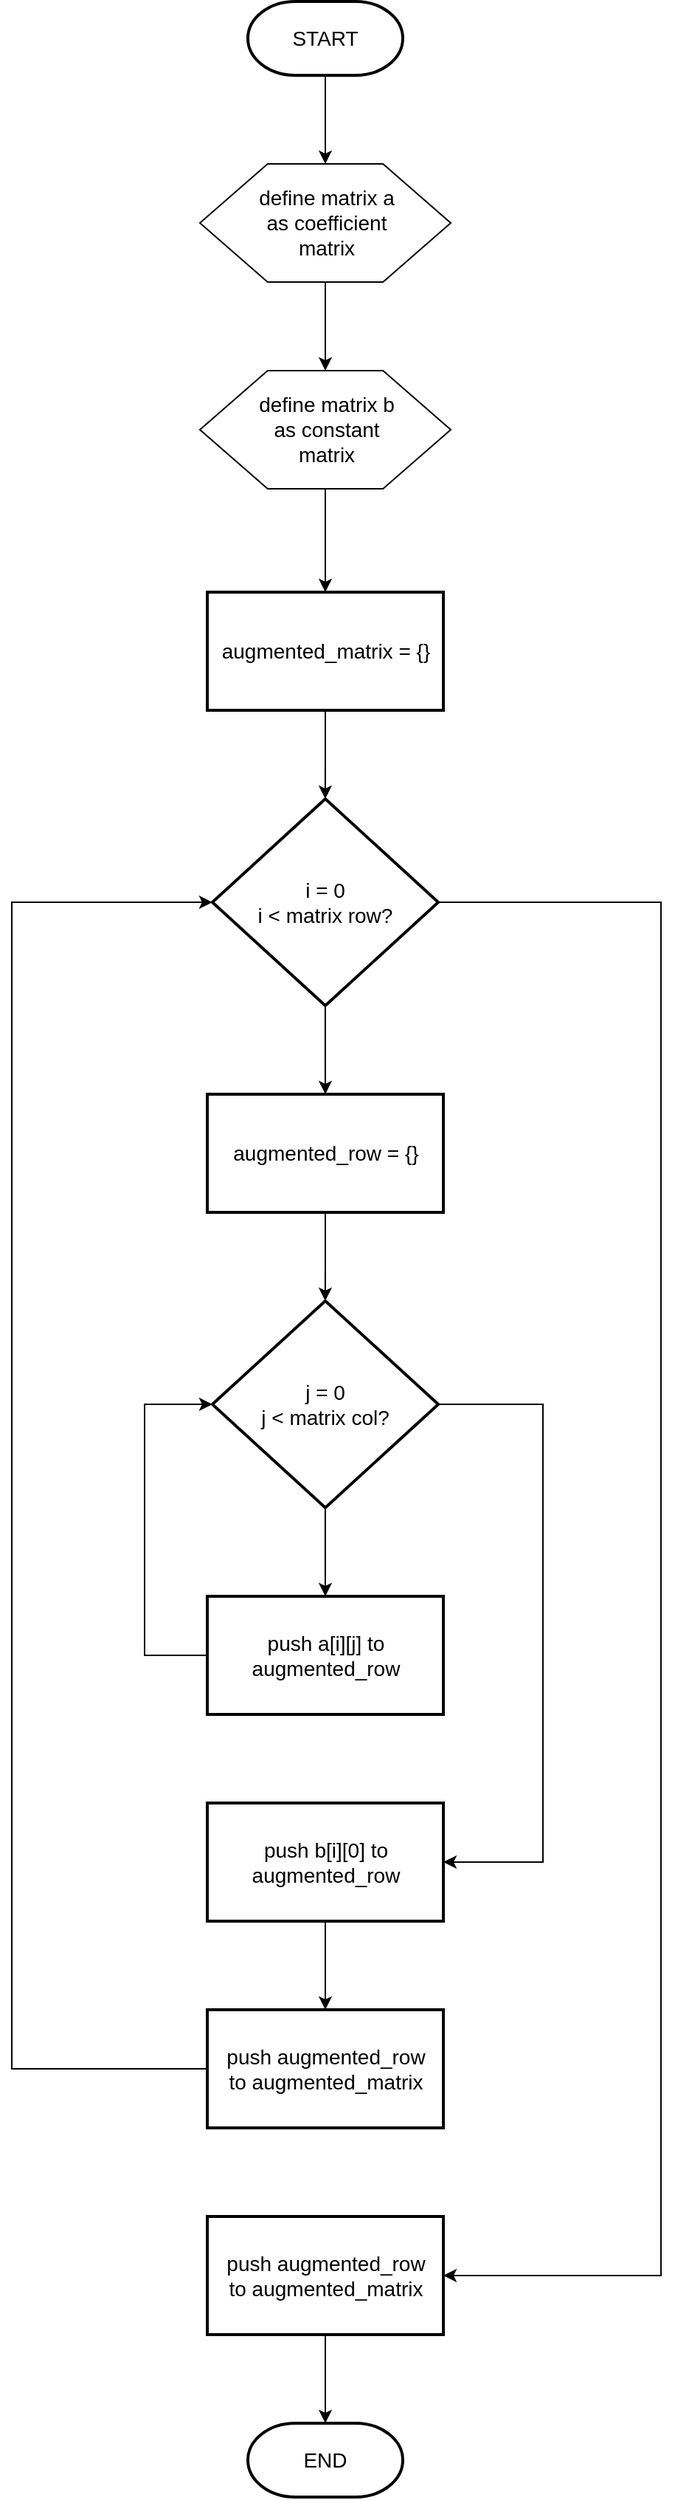 <mxfile version="28.2.5">
  <diagram name="Page-1" id="wNgv3LU53BIYbwtRCLPT">
    <mxGraphModel dx="1895" dy="1002" grid="1" gridSize="10" guides="1" tooltips="1" connect="1" arrows="1" fold="1" page="1" pageScale="1" pageWidth="850" pageHeight="1100" math="0" shadow="0">
      <root>
        <mxCell id="0" />
        <mxCell id="1" parent="0" />
        <mxCell id="mDl8DoPaSXY-WUQ-JjEF-4" value="" style="edgeStyle=orthogonalEdgeStyle;rounded=0;orthogonalLoop=1;jettySize=auto;html=1;" edge="1" parent="1" source="mDl8DoPaSXY-WUQ-JjEF-1" target="mDl8DoPaSXY-WUQ-JjEF-2">
          <mxGeometry relative="1" as="geometry" />
        </mxCell>
        <mxCell id="mDl8DoPaSXY-WUQ-JjEF-1" value="START" style="strokeWidth=2;html=1;shape=mxgraph.flowchart.terminator;whiteSpace=wrap;fontSize=14;" vertex="1" parent="1">
          <mxGeometry x="320" y="30" width="105" height="50" as="geometry" />
        </mxCell>
        <mxCell id="mDl8DoPaSXY-WUQ-JjEF-5" value="" style="edgeStyle=orthogonalEdgeStyle;rounded=0;orthogonalLoop=1;jettySize=auto;html=1;" edge="1" parent="1" source="mDl8DoPaSXY-WUQ-JjEF-2" target="mDl8DoPaSXY-WUQ-JjEF-3">
          <mxGeometry relative="1" as="geometry" />
        </mxCell>
        <mxCell id="mDl8DoPaSXY-WUQ-JjEF-2" value="define matrix a&lt;div&gt;as coefficient&lt;/div&gt;&lt;div&gt;matrix&lt;/div&gt;" style="verticalLabelPosition=middle;verticalAlign=middle;html=1;shape=hexagon;perimeter=hexagonPerimeter2;arcSize=6;size=0.27;labelPosition=center;align=center;fontSize=14;" vertex="1" parent="1">
          <mxGeometry x="287.5" y="140" width="170" height="80" as="geometry" />
        </mxCell>
        <mxCell id="mDl8DoPaSXY-WUQ-JjEF-21" value="" style="edgeStyle=orthogonalEdgeStyle;rounded=0;orthogonalLoop=1;jettySize=auto;html=1;" edge="1" parent="1" source="mDl8DoPaSXY-WUQ-JjEF-3" target="mDl8DoPaSXY-WUQ-JjEF-20">
          <mxGeometry relative="1" as="geometry" />
        </mxCell>
        <mxCell id="mDl8DoPaSXY-WUQ-JjEF-3" value="define matrix b&lt;div&gt;as constant&lt;/div&gt;&lt;div&gt;matrix&lt;/div&gt;" style="verticalLabelPosition=middle;verticalAlign=middle;html=1;shape=hexagon;perimeter=hexagonPerimeter2;arcSize=6;size=0.27;labelPosition=center;align=center;fontSize=14;" vertex="1" parent="1">
          <mxGeometry x="287.5" y="280" width="170" height="80" as="geometry" />
        </mxCell>
        <mxCell id="mDl8DoPaSXY-WUQ-JjEF-10" value="" style="edgeStyle=orthogonalEdgeStyle;rounded=0;orthogonalLoop=1;jettySize=auto;html=1;" edge="1" parent="1" source="mDl8DoPaSXY-WUQ-JjEF-7" target="mDl8DoPaSXY-WUQ-JjEF-9">
          <mxGeometry relative="1" as="geometry" />
        </mxCell>
        <mxCell id="mDl8DoPaSXY-WUQ-JjEF-26" style="edgeStyle=orthogonalEdgeStyle;rounded=0;orthogonalLoop=1;jettySize=auto;html=1;exitX=1;exitY=0.5;exitDx=0;exitDy=0;exitPerimeter=0;entryX=1;entryY=0.5;entryDx=0;entryDy=0;" edge="1" parent="1" source="mDl8DoPaSXY-WUQ-JjEF-7" target="mDl8DoPaSXY-WUQ-JjEF-24">
          <mxGeometry relative="1" as="geometry">
            <Array as="points">
              <mxPoint x="600" y="640" />
              <mxPoint x="600" y="1570" />
            </Array>
          </mxGeometry>
        </mxCell>
        <mxCell id="mDl8DoPaSXY-WUQ-JjEF-7" value="i = 0&lt;div&gt;i &amp;lt; matrix row?&lt;/div&gt;" style="strokeWidth=2;html=1;shape=mxgraph.flowchart.decision;whiteSpace=wrap;fontSize=14;" vertex="1" parent="1">
          <mxGeometry x="295.93" y="570" width="153.13" height="140" as="geometry" />
        </mxCell>
        <mxCell id="mDl8DoPaSXY-WUQ-JjEF-12" value="" style="edgeStyle=orthogonalEdgeStyle;rounded=0;orthogonalLoop=1;jettySize=auto;html=1;" edge="1" parent="1" source="mDl8DoPaSXY-WUQ-JjEF-9" target="mDl8DoPaSXY-WUQ-JjEF-11">
          <mxGeometry relative="1" as="geometry" />
        </mxCell>
        <mxCell id="mDl8DoPaSXY-WUQ-JjEF-9" value="augmented_row = {}" style="rounded=1;whiteSpace=wrap;html=1;absoluteArcSize=1;arcSize=0;strokeWidth=2;fontSize=14;" vertex="1" parent="1">
          <mxGeometry x="292.5" y="770" width="160" height="80" as="geometry" />
        </mxCell>
        <mxCell id="mDl8DoPaSXY-WUQ-JjEF-14" value="" style="edgeStyle=orthogonalEdgeStyle;rounded=0;orthogonalLoop=1;jettySize=auto;html=1;" edge="1" parent="1" source="mDl8DoPaSXY-WUQ-JjEF-11" target="mDl8DoPaSXY-WUQ-JjEF-13">
          <mxGeometry relative="1" as="geometry" />
        </mxCell>
        <mxCell id="mDl8DoPaSXY-WUQ-JjEF-18" style="edgeStyle=orthogonalEdgeStyle;rounded=0;orthogonalLoop=1;jettySize=auto;html=1;exitX=1;exitY=0.5;exitDx=0;exitDy=0;exitPerimeter=0;entryX=1;entryY=0.5;entryDx=0;entryDy=0;" edge="1" parent="1" source="mDl8DoPaSXY-WUQ-JjEF-11" target="mDl8DoPaSXY-WUQ-JjEF-16">
          <mxGeometry relative="1" as="geometry">
            <Array as="points">
              <mxPoint x="520" y="980" />
              <mxPoint x="520" y="1290" />
            </Array>
          </mxGeometry>
        </mxCell>
        <mxCell id="mDl8DoPaSXY-WUQ-JjEF-11" value="j = 0&lt;div&gt;j &amp;lt; matrix col?&lt;/div&gt;" style="strokeWidth=2;html=1;shape=mxgraph.flowchart.decision;whiteSpace=wrap;fontSize=14;" vertex="1" parent="1">
          <mxGeometry x="295.93" y="910" width="153.13" height="140" as="geometry" />
        </mxCell>
        <mxCell id="mDl8DoPaSXY-WUQ-JjEF-13" value="push a[i][j] to&lt;div&gt;augmented_row&lt;/div&gt;" style="rounded=1;whiteSpace=wrap;html=1;absoluteArcSize=1;arcSize=0;strokeWidth=2;fontSize=14;" vertex="1" parent="1">
          <mxGeometry x="292.5" y="1110" width="160" height="80" as="geometry" />
        </mxCell>
        <mxCell id="mDl8DoPaSXY-WUQ-JjEF-15" style="edgeStyle=orthogonalEdgeStyle;rounded=0;orthogonalLoop=1;jettySize=auto;html=1;exitX=0;exitY=0.5;exitDx=0;exitDy=0;entryX=0;entryY=0.5;entryDx=0;entryDy=0;entryPerimeter=0;" edge="1" parent="1" source="mDl8DoPaSXY-WUQ-JjEF-13" target="mDl8DoPaSXY-WUQ-JjEF-11">
          <mxGeometry relative="1" as="geometry">
            <Array as="points">
              <mxPoint x="250" y="1150" />
              <mxPoint x="250" y="980" />
            </Array>
          </mxGeometry>
        </mxCell>
        <mxCell id="mDl8DoPaSXY-WUQ-JjEF-19" value="" style="edgeStyle=orthogonalEdgeStyle;rounded=0;orthogonalLoop=1;jettySize=auto;html=1;" edge="1" parent="1" source="mDl8DoPaSXY-WUQ-JjEF-16" target="mDl8DoPaSXY-WUQ-JjEF-17">
          <mxGeometry relative="1" as="geometry" />
        </mxCell>
        <mxCell id="mDl8DoPaSXY-WUQ-JjEF-16" value="push b[i][0] to&lt;div&gt;augmented_row&lt;/div&gt;" style="rounded=1;whiteSpace=wrap;html=1;absoluteArcSize=1;arcSize=0;strokeWidth=2;fontSize=14;" vertex="1" parent="1">
          <mxGeometry x="292.5" y="1250" width="160" height="80" as="geometry" />
        </mxCell>
        <mxCell id="mDl8DoPaSXY-WUQ-JjEF-17" value="push augmented_row&lt;div&gt;to augmented_matrix&lt;/div&gt;" style="rounded=1;whiteSpace=wrap;html=1;absoluteArcSize=1;arcSize=0;strokeWidth=2;fontSize=14;" vertex="1" parent="1">
          <mxGeometry x="292.5" y="1390" width="160" height="80" as="geometry" />
        </mxCell>
        <mxCell id="mDl8DoPaSXY-WUQ-JjEF-22" value="" style="edgeStyle=orthogonalEdgeStyle;rounded=0;orthogonalLoop=1;jettySize=auto;html=1;" edge="1" parent="1" source="mDl8DoPaSXY-WUQ-JjEF-20" target="mDl8DoPaSXY-WUQ-JjEF-7">
          <mxGeometry relative="1" as="geometry" />
        </mxCell>
        <mxCell id="mDl8DoPaSXY-WUQ-JjEF-20" value="augmented_matrix = {}" style="rounded=1;whiteSpace=wrap;html=1;absoluteArcSize=1;arcSize=0;strokeWidth=2;fontSize=14;" vertex="1" parent="1">
          <mxGeometry x="292.5" y="430" width="160" height="80" as="geometry" />
        </mxCell>
        <mxCell id="mDl8DoPaSXY-WUQ-JjEF-23" style="edgeStyle=orthogonalEdgeStyle;rounded=0;orthogonalLoop=1;jettySize=auto;html=1;exitX=0;exitY=0.5;exitDx=0;exitDy=0;entryX=0;entryY=0.5;entryDx=0;entryDy=0;entryPerimeter=0;" edge="1" parent="1" source="mDl8DoPaSXY-WUQ-JjEF-17" target="mDl8DoPaSXY-WUQ-JjEF-7">
          <mxGeometry relative="1" as="geometry">
            <Array as="points">
              <mxPoint x="160" y="1430" />
              <mxPoint x="160" y="640" />
            </Array>
          </mxGeometry>
        </mxCell>
        <mxCell id="mDl8DoPaSXY-WUQ-JjEF-27" value="" style="edgeStyle=orthogonalEdgeStyle;rounded=0;orthogonalLoop=1;jettySize=auto;html=1;" edge="1" parent="1" source="mDl8DoPaSXY-WUQ-JjEF-24" target="mDl8DoPaSXY-WUQ-JjEF-25">
          <mxGeometry relative="1" as="geometry" />
        </mxCell>
        <mxCell id="mDl8DoPaSXY-WUQ-JjEF-24" value="push augmented_row&lt;div&gt;to augmented_matrix&lt;/div&gt;" style="rounded=1;whiteSpace=wrap;html=1;absoluteArcSize=1;arcSize=0;strokeWidth=2;fontSize=14;" vertex="1" parent="1">
          <mxGeometry x="292.5" y="1530" width="160" height="80" as="geometry" />
        </mxCell>
        <mxCell id="mDl8DoPaSXY-WUQ-JjEF-25" value="END" style="strokeWidth=2;html=1;shape=mxgraph.flowchart.terminator;whiteSpace=wrap;fontSize=14;" vertex="1" parent="1">
          <mxGeometry x="320" y="1670" width="105" height="50" as="geometry" />
        </mxCell>
      </root>
    </mxGraphModel>
  </diagram>
</mxfile>
